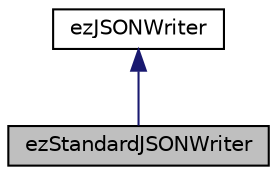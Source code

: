 digraph "ezStandardJSONWriter"
{
 // LATEX_PDF_SIZE
  edge [fontname="Helvetica",fontsize="10",labelfontname="Helvetica",labelfontsize="10"];
  node [fontname="Helvetica",fontsize="10",shape=record];
  Node1 [label="ezStandardJSONWriter",height=0.2,width=0.4,color="black", fillcolor="grey75", style="filled", fontcolor="black",tooltip="Implements a standard compliant JSON writer, all numbers are output as double values."];
  Node2 -> Node1 [dir="back",color="midnightblue",fontsize="10",style="solid",fontname="Helvetica"];
  Node2 [label="ezJSONWriter",height=0.2,width=0.4,color="black", fillcolor="white", style="filled",URL="$d7/d35/classez_j_s_o_n_writer.htm",tooltip="The base class for JSON writers."];
}
